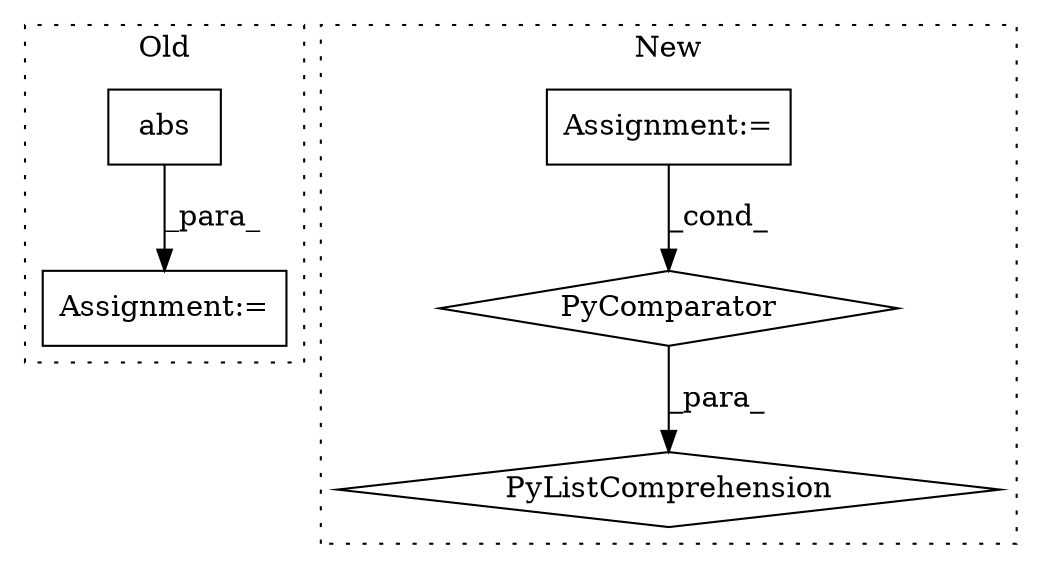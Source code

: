 digraph G {
subgraph cluster0 {
1 [label="abs" a="32" s="1212,1220" l="4,1" shape="box"];
5 [label="Assignment:=" a="7" s="1192" l="1" shape="box"];
label = "Old";
style="dotted";
}
subgraph cluster1 {
2 [label="PyComparator" a="113" s="828" l="28" shape="diamond"];
3 [label="PyListComprehension" a="109" s="726" l="138" shape="diamond"];
4 [label="Assignment:=" a="7" s="828" l="28" shape="box"];
label = "New";
style="dotted";
}
1 -> 5 [label="_para_"];
2 -> 3 [label="_para_"];
4 -> 2 [label="_cond_"];
}